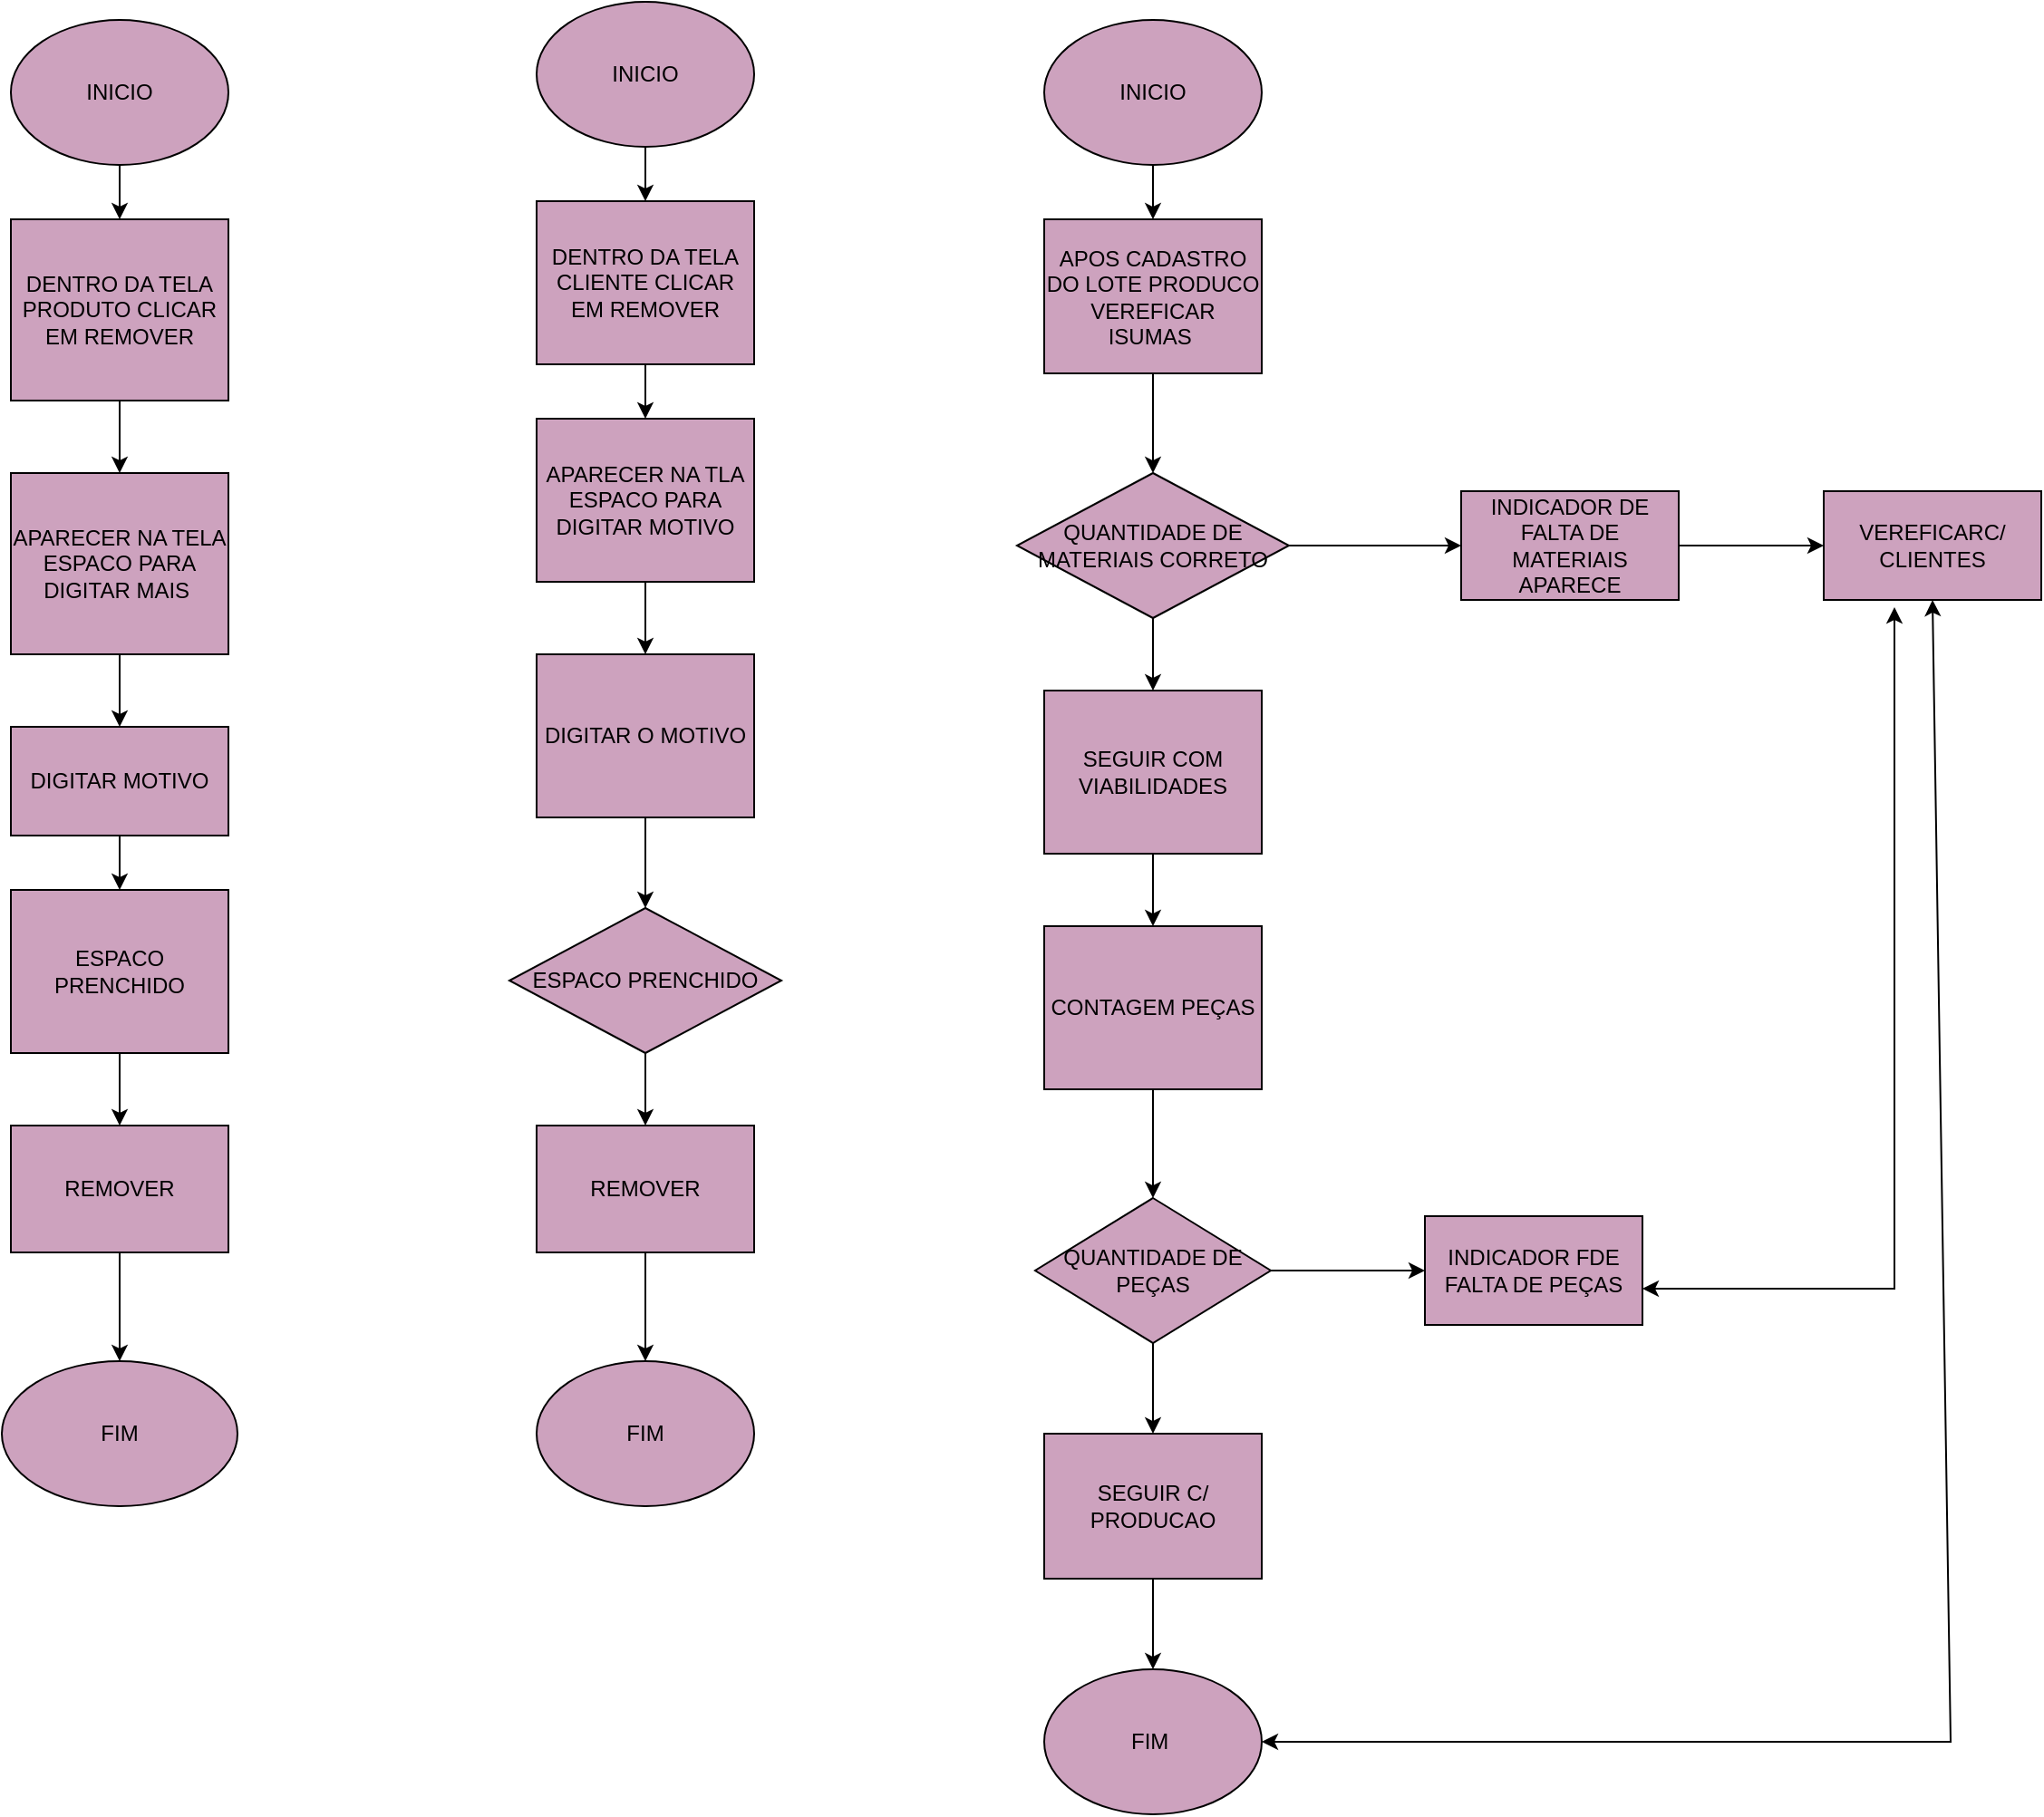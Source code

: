 <mxfile version="24.5.5" type="device">
  <diagram id="2Sd0wR61uVxz426TiA3P" name="Página-1">
    <mxGraphModel dx="2261" dy="782" grid="1" gridSize="10" guides="1" tooltips="1" connect="1" arrows="1" fold="1" page="1" pageScale="1" pageWidth="827" pageHeight="1169" math="0" shadow="0">
      <root>
        <mxCell id="0" />
        <mxCell id="1" parent="0" />
        <mxCell id="HlVtOMwPOqDMpJ4B43Ry-3" value="" style="edgeStyle=orthogonalEdgeStyle;rounded=0;orthogonalLoop=1;jettySize=auto;html=1;" parent="1" source="HlVtOMwPOqDMpJ4B43Ry-1" target="HlVtOMwPOqDMpJ4B43Ry-2" edge="1">
          <mxGeometry relative="1" as="geometry" />
        </mxCell>
        <mxCell id="HlVtOMwPOqDMpJ4B43Ry-1" value="INICIO" style="ellipse;whiteSpace=wrap;html=1;fillColor=#CDA2BE;" parent="1" vertex="1">
          <mxGeometry x="-60" y="140" width="120" height="80" as="geometry" />
        </mxCell>
        <mxCell id="HlVtOMwPOqDMpJ4B43Ry-5" value="" style="edgeStyle=orthogonalEdgeStyle;rounded=0;orthogonalLoop=1;jettySize=auto;html=1;" parent="1" source="HlVtOMwPOqDMpJ4B43Ry-2" target="HlVtOMwPOqDMpJ4B43Ry-4" edge="1">
          <mxGeometry relative="1" as="geometry" />
        </mxCell>
        <mxCell id="HlVtOMwPOqDMpJ4B43Ry-2" value="DENTRO DA TELA PRODUTO CLICAR EM REMOVER" style="whiteSpace=wrap;html=1;fillColor=#CDA2BE;" parent="1" vertex="1">
          <mxGeometry x="-60" y="250" width="120" height="100" as="geometry" />
        </mxCell>
        <mxCell id="HlVtOMwPOqDMpJ4B43Ry-7" value="" style="edgeStyle=orthogonalEdgeStyle;rounded=0;orthogonalLoop=1;jettySize=auto;html=1;" parent="1" source="HlVtOMwPOqDMpJ4B43Ry-4" target="HlVtOMwPOqDMpJ4B43Ry-6" edge="1">
          <mxGeometry relative="1" as="geometry" />
        </mxCell>
        <mxCell id="HlVtOMwPOqDMpJ4B43Ry-4" value="APARECER NA TELA ESPACO PARA DIGITAR MAIS&amp;nbsp;" style="whiteSpace=wrap;html=1;fillColor=#CDA2BE;" parent="1" vertex="1">
          <mxGeometry x="-60" y="390" width="120" height="100" as="geometry" />
        </mxCell>
        <mxCell id="HlVtOMwPOqDMpJ4B43Ry-9" value="" style="edgeStyle=orthogonalEdgeStyle;rounded=0;orthogonalLoop=1;jettySize=auto;html=1;" parent="1" source="HlVtOMwPOqDMpJ4B43Ry-6" target="HlVtOMwPOqDMpJ4B43Ry-8" edge="1">
          <mxGeometry relative="1" as="geometry" />
        </mxCell>
        <mxCell id="HlVtOMwPOqDMpJ4B43Ry-6" value="DIGITAR MOTIVO" style="whiteSpace=wrap;html=1;fillColor=#CDA2BE;" parent="1" vertex="1">
          <mxGeometry x="-60" y="530" width="120" height="60" as="geometry" />
        </mxCell>
        <mxCell id="HlVtOMwPOqDMpJ4B43Ry-11" value="" style="edgeStyle=orthogonalEdgeStyle;rounded=0;orthogonalLoop=1;jettySize=auto;html=1;" parent="1" source="HlVtOMwPOqDMpJ4B43Ry-8" target="HlVtOMwPOqDMpJ4B43Ry-10" edge="1">
          <mxGeometry relative="1" as="geometry" />
        </mxCell>
        <mxCell id="HlVtOMwPOqDMpJ4B43Ry-8" value="ESPACO PRENCHIDO" style="whiteSpace=wrap;html=1;fillColor=#CDA2BE;" parent="1" vertex="1">
          <mxGeometry x="-60" y="620" width="120" height="90" as="geometry" />
        </mxCell>
        <mxCell id="HlVtOMwPOqDMpJ4B43Ry-13" value="" style="edgeStyle=orthogonalEdgeStyle;rounded=0;orthogonalLoop=1;jettySize=auto;html=1;" parent="1" source="HlVtOMwPOqDMpJ4B43Ry-10" target="HlVtOMwPOqDMpJ4B43Ry-12" edge="1">
          <mxGeometry relative="1" as="geometry" />
        </mxCell>
        <mxCell id="HlVtOMwPOqDMpJ4B43Ry-10" value="REMOVER" style="whiteSpace=wrap;html=1;fillColor=#CDA2BE;" parent="1" vertex="1">
          <mxGeometry x="-60" y="750" width="120" height="70" as="geometry" />
        </mxCell>
        <mxCell id="HlVtOMwPOqDMpJ4B43Ry-12" value="FIM" style="ellipse;whiteSpace=wrap;html=1;fillColor=#CDA2BE;" parent="1" vertex="1">
          <mxGeometry x="-65" y="880" width="130" height="80" as="geometry" />
        </mxCell>
        <mxCell id="H_enF2D5IlYLmPE2KBbE-3" value="" style="edgeStyle=orthogonalEdgeStyle;rounded=0;orthogonalLoop=1;jettySize=auto;html=1;" edge="1" parent="1" source="H_enF2D5IlYLmPE2KBbE-1" target="H_enF2D5IlYLmPE2KBbE-2">
          <mxGeometry relative="1" as="geometry" />
        </mxCell>
        <mxCell id="H_enF2D5IlYLmPE2KBbE-1" value="INICIO" style="ellipse;whiteSpace=wrap;html=1;fillColor=#CDA2BE;" vertex="1" parent="1">
          <mxGeometry x="230" y="130" width="120" height="80" as="geometry" />
        </mxCell>
        <mxCell id="H_enF2D5IlYLmPE2KBbE-5" value="" style="edgeStyle=orthogonalEdgeStyle;rounded=0;orthogonalLoop=1;jettySize=auto;html=1;" edge="1" parent="1" source="H_enF2D5IlYLmPE2KBbE-2" target="H_enF2D5IlYLmPE2KBbE-4">
          <mxGeometry relative="1" as="geometry" />
        </mxCell>
        <mxCell id="H_enF2D5IlYLmPE2KBbE-2" value="DENTRO DA TELA CLIENTE CLICAR EM REMOVER" style="whiteSpace=wrap;html=1;fillColor=#CDA2BE;" vertex="1" parent="1">
          <mxGeometry x="230" y="240" width="120" height="90" as="geometry" />
        </mxCell>
        <mxCell id="H_enF2D5IlYLmPE2KBbE-7" value="" style="edgeStyle=orthogonalEdgeStyle;rounded=0;orthogonalLoop=1;jettySize=auto;html=1;" edge="1" parent="1" source="H_enF2D5IlYLmPE2KBbE-4" target="H_enF2D5IlYLmPE2KBbE-6">
          <mxGeometry relative="1" as="geometry" />
        </mxCell>
        <mxCell id="H_enF2D5IlYLmPE2KBbE-4" value="APARECER NA TLA ESPACO PARA DIGITAR MOTIVO" style="whiteSpace=wrap;html=1;fillColor=#CDA2BE;" vertex="1" parent="1">
          <mxGeometry x="230" y="360" width="120" height="90" as="geometry" />
        </mxCell>
        <mxCell id="H_enF2D5IlYLmPE2KBbE-9" value="" style="edgeStyle=orthogonalEdgeStyle;rounded=0;orthogonalLoop=1;jettySize=auto;html=1;" edge="1" parent="1" source="H_enF2D5IlYLmPE2KBbE-6" target="H_enF2D5IlYLmPE2KBbE-8">
          <mxGeometry relative="1" as="geometry" />
        </mxCell>
        <mxCell id="H_enF2D5IlYLmPE2KBbE-6" value="DIGITAR O MOTIVO" style="whiteSpace=wrap;html=1;fillColor=#CDA2BE;" vertex="1" parent="1">
          <mxGeometry x="230" y="490" width="120" height="90" as="geometry" />
        </mxCell>
        <mxCell id="H_enF2D5IlYLmPE2KBbE-11" value="" style="edgeStyle=orthogonalEdgeStyle;rounded=0;orthogonalLoop=1;jettySize=auto;html=1;" edge="1" parent="1" source="H_enF2D5IlYLmPE2KBbE-8" target="H_enF2D5IlYLmPE2KBbE-10">
          <mxGeometry relative="1" as="geometry" />
        </mxCell>
        <mxCell id="H_enF2D5IlYLmPE2KBbE-8" value="ESPACO PRENCHIDO" style="rhombus;whiteSpace=wrap;html=1;fillColor=#CDA2BE;" vertex="1" parent="1">
          <mxGeometry x="215" y="630" width="150" height="80" as="geometry" />
        </mxCell>
        <mxCell id="H_enF2D5IlYLmPE2KBbE-13" value="" style="edgeStyle=orthogonalEdgeStyle;rounded=0;orthogonalLoop=1;jettySize=auto;html=1;" edge="1" parent="1" source="H_enF2D5IlYLmPE2KBbE-10" target="H_enF2D5IlYLmPE2KBbE-12">
          <mxGeometry relative="1" as="geometry" />
        </mxCell>
        <mxCell id="H_enF2D5IlYLmPE2KBbE-10" value="REMOVER" style="whiteSpace=wrap;html=1;fillColor=#CDA2BE;" vertex="1" parent="1">
          <mxGeometry x="230" y="750" width="120" height="70" as="geometry" />
        </mxCell>
        <mxCell id="H_enF2D5IlYLmPE2KBbE-12" value="FIM" style="ellipse;whiteSpace=wrap;html=1;fillColor=#CDA2BE;" vertex="1" parent="1">
          <mxGeometry x="230" y="880" width="120" height="80" as="geometry" />
        </mxCell>
        <mxCell id="H_enF2D5IlYLmPE2KBbE-16" value="" style="edgeStyle=orthogonalEdgeStyle;rounded=0;orthogonalLoop=1;jettySize=auto;html=1;" edge="1" parent="1" source="H_enF2D5IlYLmPE2KBbE-14" target="H_enF2D5IlYLmPE2KBbE-15">
          <mxGeometry relative="1" as="geometry" />
        </mxCell>
        <mxCell id="H_enF2D5IlYLmPE2KBbE-14" value="INICIO" style="ellipse;whiteSpace=wrap;html=1;fillColor=#CDA2BE;" vertex="1" parent="1">
          <mxGeometry x="510" y="140" width="120" height="80" as="geometry" />
        </mxCell>
        <mxCell id="H_enF2D5IlYLmPE2KBbE-18" value="" style="edgeStyle=orthogonalEdgeStyle;rounded=0;orthogonalLoop=1;jettySize=auto;html=1;" edge="1" parent="1" source="H_enF2D5IlYLmPE2KBbE-15" target="H_enF2D5IlYLmPE2KBbE-17">
          <mxGeometry relative="1" as="geometry" />
        </mxCell>
        <mxCell id="H_enF2D5IlYLmPE2KBbE-15" value="APOS CADASTRO DO LOTE PRODUCO VEREFICAR ISUMAS&amp;nbsp;" style="whiteSpace=wrap;html=1;fillColor=#CDA2BE;" vertex="1" parent="1">
          <mxGeometry x="510" y="250" width="120" height="85" as="geometry" />
        </mxCell>
        <mxCell id="H_enF2D5IlYLmPE2KBbE-20" value="" style="edgeStyle=orthogonalEdgeStyle;rounded=0;orthogonalLoop=1;jettySize=auto;html=1;" edge="1" parent="1" source="H_enF2D5IlYLmPE2KBbE-17" target="H_enF2D5IlYLmPE2KBbE-19">
          <mxGeometry relative="1" as="geometry" />
        </mxCell>
        <mxCell id="H_enF2D5IlYLmPE2KBbE-31" value="" style="edgeStyle=orthogonalEdgeStyle;rounded=0;orthogonalLoop=1;jettySize=auto;html=1;" edge="1" parent="1" source="H_enF2D5IlYLmPE2KBbE-17" target="H_enF2D5IlYLmPE2KBbE-30">
          <mxGeometry relative="1" as="geometry" />
        </mxCell>
        <mxCell id="H_enF2D5IlYLmPE2KBbE-17" value="QUANTIDADE DE MATERIAIS CORRETO" style="rhombus;whiteSpace=wrap;html=1;fillColor=#CDA2BE;" vertex="1" parent="1">
          <mxGeometry x="495" y="390" width="150" height="80" as="geometry" />
        </mxCell>
        <mxCell id="H_enF2D5IlYLmPE2KBbE-22" value="" style="edgeStyle=orthogonalEdgeStyle;rounded=0;orthogonalLoop=1;jettySize=auto;html=1;" edge="1" parent="1" source="H_enF2D5IlYLmPE2KBbE-19" target="H_enF2D5IlYLmPE2KBbE-21">
          <mxGeometry relative="1" as="geometry" />
        </mxCell>
        <mxCell id="H_enF2D5IlYLmPE2KBbE-19" value="SEGUIR COM VIABILIDADES" style="whiteSpace=wrap;html=1;fillColor=#CDA2BE;" vertex="1" parent="1">
          <mxGeometry x="510" y="510" width="120" height="90" as="geometry" />
        </mxCell>
        <mxCell id="H_enF2D5IlYLmPE2KBbE-24" value="" style="edgeStyle=orthogonalEdgeStyle;rounded=0;orthogonalLoop=1;jettySize=auto;html=1;" edge="1" parent="1" source="H_enF2D5IlYLmPE2KBbE-21" target="H_enF2D5IlYLmPE2KBbE-23">
          <mxGeometry relative="1" as="geometry" />
        </mxCell>
        <mxCell id="H_enF2D5IlYLmPE2KBbE-21" value="CONTAGEM PEÇAS" style="whiteSpace=wrap;html=1;fillColor=#CDA2BE;" vertex="1" parent="1">
          <mxGeometry x="510" y="640" width="120" height="90" as="geometry" />
        </mxCell>
        <mxCell id="H_enF2D5IlYLmPE2KBbE-26" value="" style="edgeStyle=orthogonalEdgeStyle;rounded=0;orthogonalLoop=1;jettySize=auto;html=1;" edge="1" parent="1" source="H_enF2D5IlYLmPE2KBbE-23" target="H_enF2D5IlYLmPE2KBbE-25">
          <mxGeometry relative="1" as="geometry" />
        </mxCell>
        <mxCell id="H_enF2D5IlYLmPE2KBbE-35" value="" style="edgeStyle=orthogonalEdgeStyle;rounded=0;orthogonalLoop=1;jettySize=auto;html=1;" edge="1" parent="1" source="H_enF2D5IlYLmPE2KBbE-23" target="H_enF2D5IlYLmPE2KBbE-34">
          <mxGeometry relative="1" as="geometry" />
        </mxCell>
        <mxCell id="H_enF2D5IlYLmPE2KBbE-23" value="QUANTIDADE DE PEÇAS" style="rhombus;whiteSpace=wrap;html=1;fillColor=#CDA2BE;" vertex="1" parent="1">
          <mxGeometry x="505" y="790" width="130" height="80" as="geometry" />
        </mxCell>
        <mxCell id="H_enF2D5IlYLmPE2KBbE-28" value="" style="edgeStyle=orthogonalEdgeStyle;rounded=0;orthogonalLoop=1;jettySize=auto;html=1;" edge="1" parent="1" source="H_enF2D5IlYLmPE2KBbE-25" target="H_enF2D5IlYLmPE2KBbE-27">
          <mxGeometry relative="1" as="geometry" />
        </mxCell>
        <mxCell id="H_enF2D5IlYLmPE2KBbE-25" value="SEGUIR C/ PRODUCAO" style="whiteSpace=wrap;html=1;fillColor=#CDA2BE;" vertex="1" parent="1">
          <mxGeometry x="510" y="920" width="120" height="80" as="geometry" />
        </mxCell>
        <mxCell id="H_enF2D5IlYLmPE2KBbE-27" value="FIM&amp;nbsp;" style="ellipse;whiteSpace=wrap;html=1;fillColor=#CDA2BE;" vertex="1" parent="1">
          <mxGeometry x="510" y="1050" width="120" height="80" as="geometry" />
        </mxCell>
        <mxCell id="H_enF2D5IlYLmPE2KBbE-33" value="" style="edgeStyle=orthogonalEdgeStyle;rounded=0;orthogonalLoop=1;jettySize=auto;html=1;" edge="1" parent="1" source="H_enF2D5IlYLmPE2KBbE-30" target="H_enF2D5IlYLmPE2KBbE-32">
          <mxGeometry relative="1" as="geometry" />
        </mxCell>
        <mxCell id="H_enF2D5IlYLmPE2KBbE-30" value="INDICADOR DE FALTA DE MATERIAIS APARECE" style="whiteSpace=wrap;html=1;fillColor=#CDA2BE;" vertex="1" parent="1">
          <mxGeometry x="740" y="400" width="120" height="60" as="geometry" />
        </mxCell>
        <mxCell id="H_enF2D5IlYLmPE2KBbE-32" value="VEREFICARC/ CLIENTES" style="whiteSpace=wrap;html=1;fillColor=#CDA2BE;" vertex="1" parent="1">
          <mxGeometry x="940" y="400" width="120" height="60" as="geometry" />
        </mxCell>
        <mxCell id="H_enF2D5IlYLmPE2KBbE-34" value="INDICADOR FDE FALTA DE PEÇAS" style="whiteSpace=wrap;html=1;fillColor=#CDA2BE;" vertex="1" parent="1">
          <mxGeometry x="720" y="800" width="120" height="60" as="geometry" />
        </mxCell>
        <mxCell id="H_enF2D5IlYLmPE2KBbE-37" value="" style="endArrow=classic;startArrow=classic;html=1;rounded=0;entryX=0.325;entryY=1.067;entryDx=0;entryDy=0;entryPerimeter=0;" edge="1" parent="1" target="H_enF2D5IlYLmPE2KBbE-32">
          <mxGeometry width="50" height="50" relative="1" as="geometry">
            <mxPoint x="840" y="840" as="sourcePoint" />
            <mxPoint x="890" y="790" as="targetPoint" />
            <Array as="points">
              <mxPoint x="979" y="840" />
            </Array>
          </mxGeometry>
        </mxCell>
        <mxCell id="H_enF2D5IlYLmPE2KBbE-39" value="" style="endArrow=classic;startArrow=classic;html=1;rounded=0;entryX=0.5;entryY=1;entryDx=0;entryDy=0;" edge="1" parent="1" target="H_enF2D5IlYLmPE2KBbE-32">
          <mxGeometry width="50" height="50" relative="1" as="geometry">
            <mxPoint x="630" y="1090" as="sourcePoint" />
            <mxPoint x="680" y="1040" as="targetPoint" />
            <Array as="points">
              <mxPoint x="1010" y="1090" />
            </Array>
          </mxGeometry>
        </mxCell>
      </root>
    </mxGraphModel>
  </diagram>
</mxfile>
